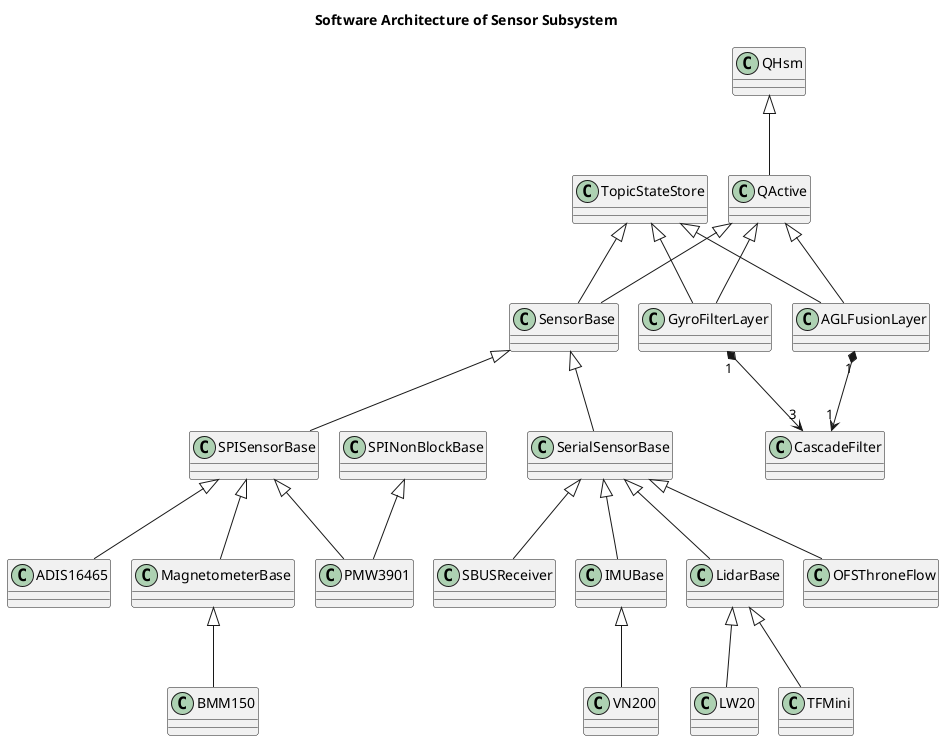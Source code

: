 @startuml
' Settings
' ============================

' use +,#,- instead of icons
'skinparam classAttributeIconSize 1

' horizontal distance in px
skinparam nodesep 20 

' vertical distance in px
skinparam ranksep 80

' use only straight lines (ortho/polyline)
'skinparam linetype ortho

' title
title Software Architecture of Sensor Subsystem

' API
class QActive{

}

' Abstract classes
class SensorBase{
    ' -sampleTimer: QTimeEvt
    ' -referenceTime: Timestamp_t
    ' # PacketReceivedMsg: static const QEvt
    ' +start()
    ' #loop()
    ' #postSample()
    ' #printSensorID()
    ' #get_SensorID() = 0
    ' #size_t get_SampleRate() = 0
    ' #Q_STATE_DECL(initial)
    ' #Q_STATE_DECL(sampling)
}

class SerialSensorBase{
   	' #virtual Q_STATE_DECL(connected);
	' #virtual Q_STATE_DECL(disconnected);
	' #QP::QState on_initial();
    ' #virtual byte const * const getHeaderBytes() = 0;
	' #virtual size_t const getHeaderBytesCount() = 0;
    ' #virtual const SensorIDs get_SensorID() = 0
    ' #virtual void loop();
}

class SPISensorBase{
    
}

class IMUBase{
    
}

class MagnetometerBase{
    
}


class LidarBase{
    
}

' Support classes
class TopicStateStore{

}

' class TopicIDs{

' }

' Sensor Modules
class PMW3901{
    
}

class VN200{
    
}

class ADIS16465{
    
}

class BMM150{
    
}

class TFMini{
    
}

class LW20{

}

' class LW20_StreamHandle{
    
' }

' class LW20_StreamChannel{
    
' }

class OFSThroneFlow{
    
}

class SBUSReceiver{

}

' Signal Processing layer
class AGLFusionLayer{
    
}

class GyroFilterLayer{
    
}

class CascadeFilter {

}


' Relationship
QHsm <|-- QActive
QActive <|-- SensorBase
QActive <|-- AGLFusionLayer
QActive <|-- GyroFilterLayer

SensorBase <|-d- SerialSensorBase
SensorBase <|-d- SPISensorBase

SerialSensorBase <|-d- IMUBase
SerialSensorBase <|-d- LidarBase
SerialSensorBase <|-d- SBUSReceiver
SPISensorBase <|-d- MagnetometerBase
SPISensorBase -r[hidden]-> SerialSensorBase

' Support modules
' Filter layer
SensorBase -u-|> TopicStateStore
AGLFusionLayer -u-|> TopicStateStore
GyroFilterLayer -u-|> TopicStateStore
'TopicStateStore -d-> TopicIDs

'CascadeFilter "1..1" *--> "1..*" BiquadDF2
AGLFusionLayer "1" *--> "1" CascadeFilter
GyroFilterLayer "1" *--> "3" CascadeFilter

' Magnetometer
MagnetometerBase <|-d- BMM150 


' IMU

IMUBase <|-d- VN200

' Lidar
LidarBase <|-d- TFMini
LidarBase <|-d- LW20
' LW20 *-d-> LW20_StreamHandle
' LW20_StreamHandle "5..5" <-d-* "1..*" LW20_StreamChannel 


' OFS
' OpticalFlowBase <|-d- OFSThroneFlow
' OpticalFlowBase <|-d- PMW3901

SerialSensorBase <|-d- OFSThroneFlow
SPISensorBase <|-d- PMW3901
SPINonBlockBase <|-d- PMW3901
SPISensorBase <|-d- ADIS16465

























@enduml